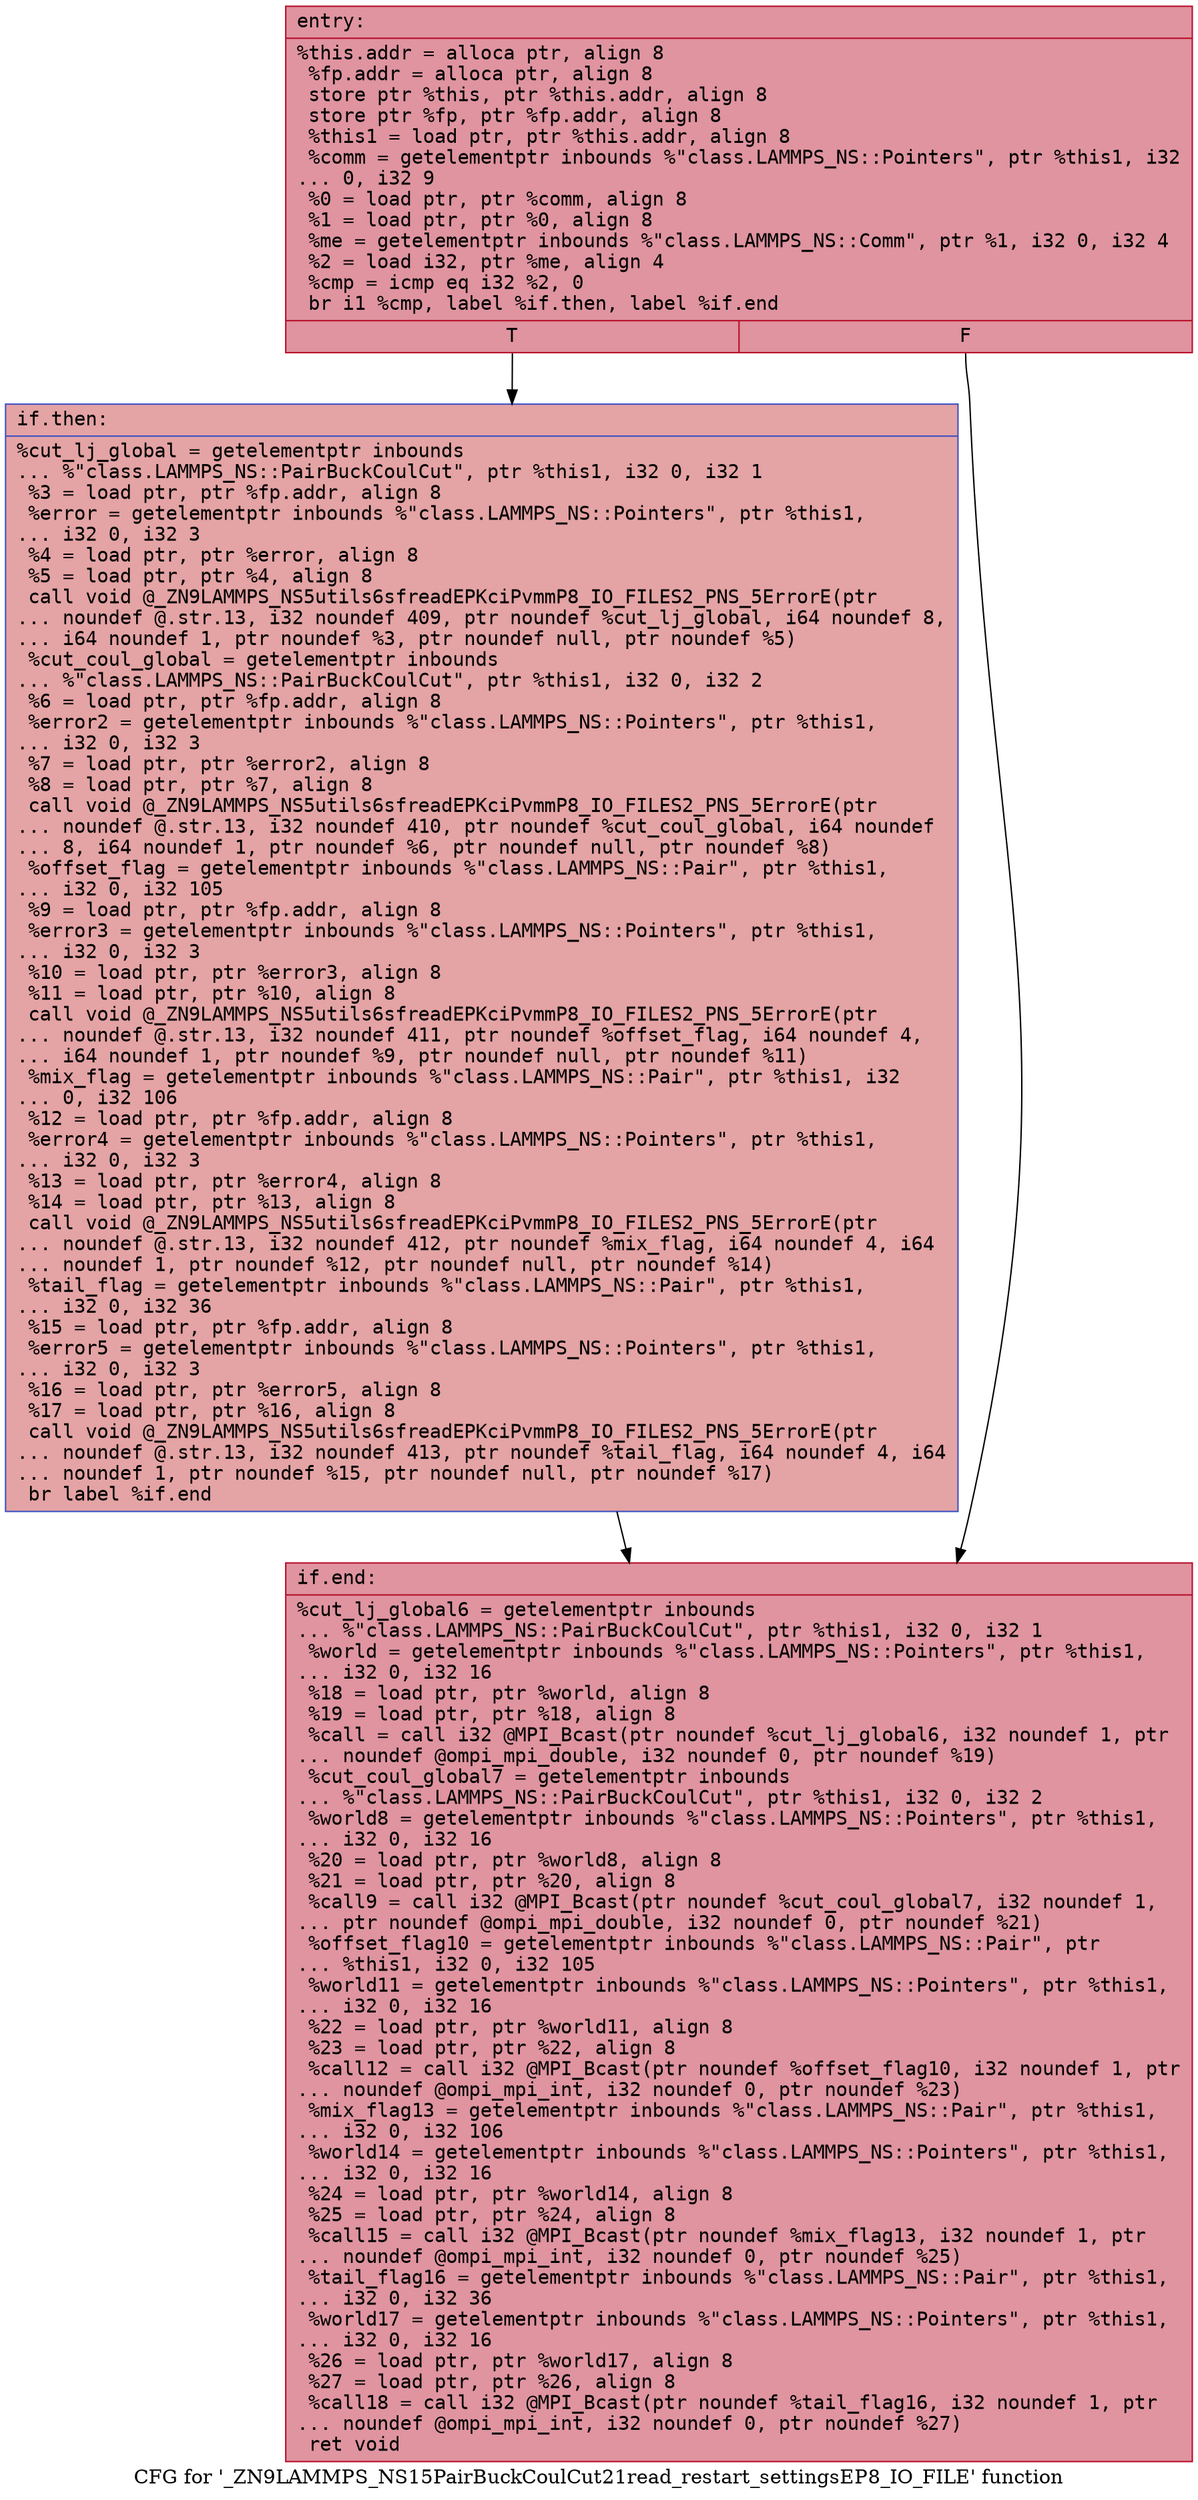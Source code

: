 digraph "CFG for '_ZN9LAMMPS_NS15PairBuckCoulCut21read_restart_settingsEP8_IO_FILE' function" {
	label="CFG for '_ZN9LAMMPS_NS15PairBuckCoulCut21read_restart_settingsEP8_IO_FILE' function";

	Node0x5558aab9dda0 [shape=record,color="#b70d28ff", style=filled, fillcolor="#b70d2870" fontname="Courier",label="{entry:\l|  %this.addr = alloca ptr, align 8\l  %fp.addr = alloca ptr, align 8\l  store ptr %this, ptr %this.addr, align 8\l  store ptr %fp, ptr %fp.addr, align 8\l  %this1 = load ptr, ptr %this.addr, align 8\l  %comm = getelementptr inbounds %\"class.LAMMPS_NS::Pointers\", ptr %this1, i32\l... 0, i32 9\l  %0 = load ptr, ptr %comm, align 8\l  %1 = load ptr, ptr %0, align 8\l  %me = getelementptr inbounds %\"class.LAMMPS_NS::Comm\", ptr %1, i32 0, i32 4\l  %2 = load i32, ptr %me, align 4\l  %cmp = icmp eq i32 %2, 0\l  br i1 %cmp, label %if.then, label %if.end\l|{<s0>T|<s1>F}}"];
	Node0x5558aab9dda0:s0 -> Node0x5558aab9e660[tooltip="entry -> if.then\nProbability 37.50%" ];
	Node0x5558aab9dda0:s1 -> Node0x5558aab9e6d0[tooltip="entry -> if.end\nProbability 62.50%" ];
	Node0x5558aab9e660 [shape=record,color="#3d50c3ff", style=filled, fillcolor="#c32e3170" fontname="Courier",label="{if.then:\l|  %cut_lj_global = getelementptr inbounds\l... %\"class.LAMMPS_NS::PairBuckCoulCut\", ptr %this1, i32 0, i32 1\l  %3 = load ptr, ptr %fp.addr, align 8\l  %error = getelementptr inbounds %\"class.LAMMPS_NS::Pointers\", ptr %this1,\l... i32 0, i32 3\l  %4 = load ptr, ptr %error, align 8\l  %5 = load ptr, ptr %4, align 8\l  call void @_ZN9LAMMPS_NS5utils6sfreadEPKciPvmmP8_IO_FILES2_PNS_5ErrorE(ptr\l... noundef @.str.13, i32 noundef 409, ptr noundef %cut_lj_global, i64 noundef 8,\l... i64 noundef 1, ptr noundef %3, ptr noundef null, ptr noundef %5)\l  %cut_coul_global = getelementptr inbounds\l... %\"class.LAMMPS_NS::PairBuckCoulCut\", ptr %this1, i32 0, i32 2\l  %6 = load ptr, ptr %fp.addr, align 8\l  %error2 = getelementptr inbounds %\"class.LAMMPS_NS::Pointers\", ptr %this1,\l... i32 0, i32 3\l  %7 = load ptr, ptr %error2, align 8\l  %8 = load ptr, ptr %7, align 8\l  call void @_ZN9LAMMPS_NS5utils6sfreadEPKciPvmmP8_IO_FILES2_PNS_5ErrorE(ptr\l... noundef @.str.13, i32 noundef 410, ptr noundef %cut_coul_global, i64 noundef\l... 8, i64 noundef 1, ptr noundef %6, ptr noundef null, ptr noundef %8)\l  %offset_flag = getelementptr inbounds %\"class.LAMMPS_NS::Pair\", ptr %this1,\l... i32 0, i32 105\l  %9 = load ptr, ptr %fp.addr, align 8\l  %error3 = getelementptr inbounds %\"class.LAMMPS_NS::Pointers\", ptr %this1,\l... i32 0, i32 3\l  %10 = load ptr, ptr %error3, align 8\l  %11 = load ptr, ptr %10, align 8\l  call void @_ZN9LAMMPS_NS5utils6sfreadEPKciPvmmP8_IO_FILES2_PNS_5ErrorE(ptr\l... noundef @.str.13, i32 noundef 411, ptr noundef %offset_flag, i64 noundef 4,\l... i64 noundef 1, ptr noundef %9, ptr noundef null, ptr noundef %11)\l  %mix_flag = getelementptr inbounds %\"class.LAMMPS_NS::Pair\", ptr %this1, i32\l... 0, i32 106\l  %12 = load ptr, ptr %fp.addr, align 8\l  %error4 = getelementptr inbounds %\"class.LAMMPS_NS::Pointers\", ptr %this1,\l... i32 0, i32 3\l  %13 = load ptr, ptr %error4, align 8\l  %14 = load ptr, ptr %13, align 8\l  call void @_ZN9LAMMPS_NS5utils6sfreadEPKciPvmmP8_IO_FILES2_PNS_5ErrorE(ptr\l... noundef @.str.13, i32 noundef 412, ptr noundef %mix_flag, i64 noundef 4, i64\l... noundef 1, ptr noundef %12, ptr noundef null, ptr noundef %14)\l  %tail_flag = getelementptr inbounds %\"class.LAMMPS_NS::Pair\", ptr %this1,\l... i32 0, i32 36\l  %15 = load ptr, ptr %fp.addr, align 8\l  %error5 = getelementptr inbounds %\"class.LAMMPS_NS::Pointers\", ptr %this1,\l... i32 0, i32 3\l  %16 = load ptr, ptr %error5, align 8\l  %17 = load ptr, ptr %16, align 8\l  call void @_ZN9LAMMPS_NS5utils6sfreadEPKciPvmmP8_IO_FILES2_PNS_5ErrorE(ptr\l... noundef @.str.13, i32 noundef 413, ptr noundef %tail_flag, i64 noundef 4, i64\l... noundef 1, ptr noundef %15, ptr noundef null, ptr noundef %17)\l  br label %if.end\l}"];
	Node0x5558aab9e660 -> Node0x5558aab9e6d0[tooltip="if.then -> if.end\nProbability 100.00%" ];
	Node0x5558aab9e6d0 [shape=record,color="#b70d28ff", style=filled, fillcolor="#b70d2870" fontname="Courier",label="{if.end:\l|  %cut_lj_global6 = getelementptr inbounds\l... %\"class.LAMMPS_NS::PairBuckCoulCut\", ptr %this1, i32 0, i32 1\l  %world = getelementptr inbounds %\"class.LAMMPS_NS::Pointers\", ptr %this1,\l... i32 0, i32 16\l  %18 = load ptr, ptr %world, align 8\l  %19 = load ptr, ptr %18, align 8\l  %call = call i32 @MPI_Bcast(ptr noundef %cut_lj_global6, i32 noundef 1, ptr\l... noundef @ompi_mpi_double, i32 noundef 0, ptr noundef %19)\l  %cut_coul_global7 = getelementptr inbounds\l... %\"class.LAMMPS_NS::PairBuckCoulCut\", ptr %this1, i32 0, i32 2\l  %world8 = getelementptr inbounds %\"class.LAMMPS_NS::Pointers\", ptr %this1,\l... i32 0, i32 16\l  %20 = load ptr, ptr %world8, align 8\l  %21 = load ptr, ptr %20, align 8\l  %call9 = call i32 @MPI_Bcast(ptr noundef %cut_coul_global7, i32 noundef 1,\l... ptr noundef @ompi_mpi_double, i32 noundef 0, ptr noundef %21)\l  %offset_flag10 = getelementptr inbounds %\"class.LAMMPS_NS::Pair\", ptr\l... %this1, i32 0, i32 105\l  %world11 = getelementptr inbounds %\"class.LAMMPS_NS::Pointers\", ptr %this1,\l... i32 0, i32 16\l  %22 = load ptr, ptr %world11, align 8\l  %23 = load ptr, ptr %22, align 8\l  %call12 = call i32 @MPI_Bcast(ptr noundef %offset_flag10, i32 noundef 1, ptr\l... noundef @ompi_mpi_int, i32 noundef 0, ptr noundef %23)\l  %mix_flag13 = getelementptr inbounds %\"class.LAMMPS_NS::Pair\", ptr %this1,\l... i32 0, i32 106\l  %world14 = getelementptr inbounds %\"class.LAMMPS_NS::Pointers\", ptr %this1,\l... i32 0, i32 16\l  %24 = load ptr, ptr %world14, align 8\l  %25 = load ptr, ptr %24, align 8\l  %call15 = call i32 @MPI_Bcast(ptr noundef %mix_flag13, i32 noundef 1, ptr\l... noundef @ompi_mpi_int, i32 noundef 0, ptr noundef %25)\l  %tail_flag16 = getelementptr inbounds %\"class.LAMMPS_NS::Pair\", ptr %this1,\l... i32 0, i32 36\l  %world17 = getelementptr inbounds %\"class.LAMMPS_NS::Pointers\", ptr %this1,\l... i32 0, i32 16\l  %26 = load ptr, ptr %world17, align 8\l  %27 = load ptr, ptr %26, align 8\l  %call18 = call i32 @MPI_Bcast(ptr noundef %tail_flag16, i32 noundef 1, ptr\l... noundef @ompi_mpi_int, i32 noundef 0, ptr noundef %27)\l  ret void\l}"];
}
